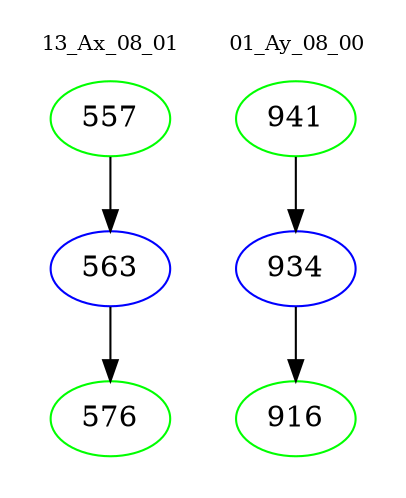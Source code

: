 digraph{
subgraph cluster_0 {
color = white
label = "13_Ax_08_01";
fontsize=10;
T0_557 [label="557", color="green"]
T0_557 -> T0_563 [color="black"]
T0_563 [label="563", color="blue"]
T0_563 -> T0_576 [color="black"]
T0_576 [label="576", color="green"]
}
subgraph cluster_1 {
color = white
label = "01_Ay_08_00";
fontsize=10;
T1_941 [label="941", color="green"]
T1_941 -> T1_934 [color="black"]
T1_934 [label="934", color="blue"]
T1_934 -> T1_916 [color="black"]
T1_916 [label="916", color="green"]
}
}
